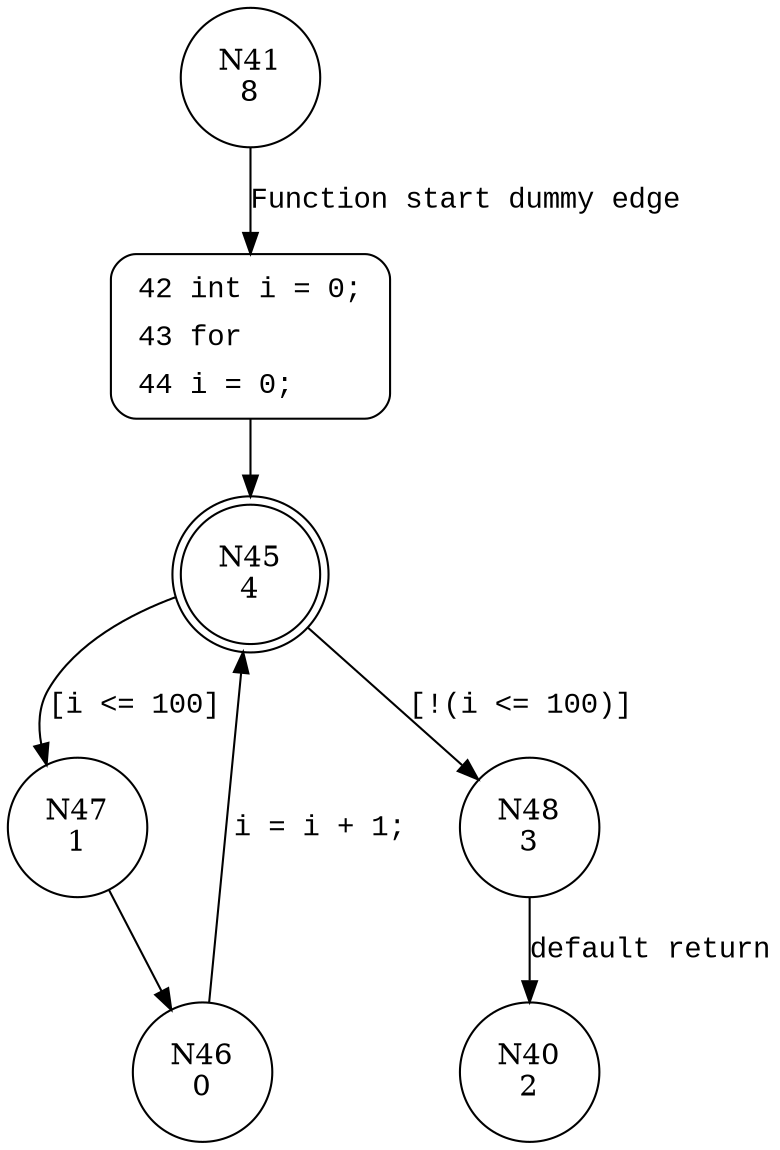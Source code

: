 digraph idlerun {
41 [shape="circle" label="N41\n8"]
42 [shape="circle" label="N42\n7"]
45 [shape="doublecircle" label="N45\n4"]
47 [shape="circle" label="N47\n1"]
48 [shape="circle" label="N48\n3"]
46 [shape="circle" label="N46\n0"]
40 [shape="circle" label="N40\n2"]
42 [style="filled,bold" penwidth="1" fillcolor="white" fontname="Courier New" shape="Mrecord" label=<<table border="0" cellborder="0" cellpadding="3" bgcolor="white"><tr><td align="right">42</td><td align="left">int i = 0;</td></tr><tr><td align="right">43</td><td align="left">for</td></tr><tr><td align="right">44</td><td align="left">i = 0;</td></tr></table>>]
42 -> 45[label=""]
41 -> 42 [label="Function start dummy edge" fontname="Courier New"]
45 -> 47 [label="[i <= 100]" fontname="Courier New"]
45 -> 48 [label="[!(i <= 100)]" fontname="Courier New"]
47 -> 46 [label="" fontname="Courier New"]
48 -> 40 [label="default return" fontname="Courier New"]
46 -> 45 [label="i = i + 1;" fontname="Courier New"]
}
